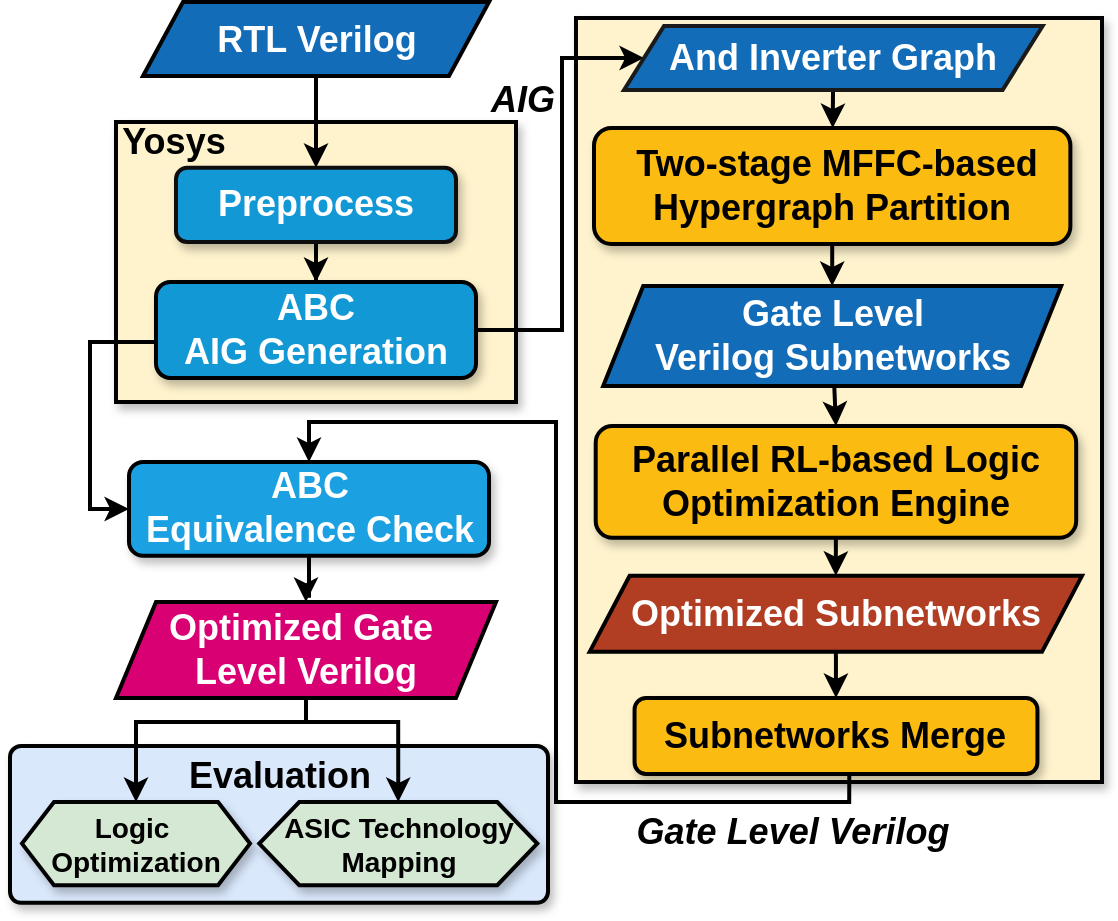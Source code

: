 <mxfile version="25.0.3">
  <diagram name="第 1 页" id="HAvIKgZ25yOHQbioZGKh">
    <mxGraphModel dx="4118" dy="1798" grid="1" gridSize="10" guides="1" tooltips="1" connect="1" arrows="1" fold="1" page="1" pageScale="1" pageWidth="580" pageHeight="480" math="0" shadow="0">
      <root>
        <mxCell id="0" />
        <mxCell id="1" parent="0" />
        <mxCell id="K8o_knn98EIP3ksldaXX-1" value="" style="rounded=1;whiteSpace=wrap;html=1;fillColor=#dae8fc;strokeColor=#000000;strokeWidth=2;shadow=1;arcSize=7;" parent="1" vertex="1">
          <mxGeometry x="-1726" y="-86" width="269" height="78.42" as="geometry" />
        </mxCell>
        <mxCell id="H0RHcH_2FTHYZ-mKpaNJ-111" value="" style="rounded=0;whiteSpace=wrap;html=1;fillColor=#fef3cd;strokeColor=#000000;strokeWidth=2;shadow=1;arcSize=7;textShadow=1;" parent="1" vertex="1">
          <mxGeometry x="-1443" y="-450" width="263" height="382" as="geometry" />
        </mxCell>
        <mxCell id="fzru5klA7RKhJBc94vuA-6" value="&lt;font style=&quot;font-size: 14px;&quot; face=&quot;Helvetica&quot;&gt;&lt;b style=&quot;&quot;&gt;ASIC Technology Mapping&lt;/b&gt;&lt;/font&gt;" style="shape=hexagon;perimeter=hexagonPerimeter2;whiteSpace=wrap;html=1;fixedSize=1;strokeColor=#000000;fillColor=#d5e8d4;strokeWidth=2;shadow=1;" parent="1" vertex="1">
          <mxGeometry x="-1601.37" y="-58" width="139" height="41.6" as="geometry" />
        </mxCell>
        <mxCell id="-el-lTCZ7dYY3-WtjOfP-2" value="" style="rounded=0;whiteSpace=wrap;html=1;fillColor=#fef3cd;strokeColor=#000000;strokeWidth=2;shadow=1;arcSize=7;" parent="1" vertex="1">
          <mxGeometry x="-1673" y="-398" width="200" height="140" as="geometry" />
        </mxCell>
        <mxCell id="-el-lTCZ7dYY3-WtjOfP-6" value="" style="endArrow=classic;html=1;rounded=0;strokeWidth=2;entryX=0;entryY=0.5;entryDx=0;entryDy=0;edgeStyle=orthogonalEdgeStyle;exitX=1;exitY=0.5;exitDx=0;exitDy=0;" parent="1" source="H0RHcH_2FTHYZ-mKpaNJ-228" target="H0RHcH_2FTHYZ-mKpaNJ-187" edge="1">
          <mxGeometry width="50" height="50" relative="1" as="geometry">
            <mxPoint x="-1556" y="-212" as="sourcePoint" />
            <mxPoint x="-1105.21" y="-416.53" as="targetPoint" />
            <Array as="points">
              <mxPoint x="-1450" y="-294" />
              <mxPoint x="-1450" y="-430" />
            </Array>
          </mxGeometry>
        </mxCell>
        <mxCell id="-el-lTCZ7dYY3-WtjOfP-274" value="" style="endArrow=classic;html=1;rounded=0;strokeWidth=2;edgeStyle=orthogonalEdgeStyle;exitX=0.533;exitY=1.005;exitDx=0;exitDy=0;exitPerimeter=0;entryX=0.5;entryY=0;entryDx=0;entryDy=0;" parent="1" source="H0RHcH_2FTHYZ-mKpaNJ-75" target="H0RHcH_2FTHYZ-mKpaNJ-248" edge="1">
          <mxGeometry width="50" height="50" relative="1" as="geometry">
            <mxPoint x="-1178.059" y="195.245" as="sourcePoint" />
            <mxPoint x="-1573" y="-90" as="targetPoint" />
            <Array as="points">
              <mxPoint x="-1306" y="-58" />
              <mxPoint x="-1453" y="-58" />
              <mxPoint x="-1453" y="-248" />
              <mxPoint x="-1577" y="-248" />
            </Array>
          </mxGeometry>
        </mxCell>
        <mxCell id="-el-lTCZ7dYY3-WtjOfP-275" value="&lt;b style=&quot;&quot;&gt;&lt;font style=&quot;font-size: 18px;&quot;&gt;&lt;i style=&quot;&quot;&gt;AIG&amp;nbsp;&lt;/i&gt;&lt;/font&gt;&lt;/b&gt;" style="text;html=1;align=center;verticalAlign=middle;whiteSpace=wrap;rounded=0;" parent="1" vertex="1">
          <mxGeometry x="-1503.52" y="-414.0" width="74.12" height="10.15" as="geometry" />
        </mxCell>
        <mxCell id="H0RHcH_2FTHYZ-mKpaNJ-296" style="edgeStyle=orthogonalEdgeStyle;rounded=0;orthogonalLoop=1;jettySize=auto;html=1;entryX=0.5;entryY=0;entryDx=0;entryDy=0;strokeWidth=2;" parent="1" source="SU_nRj_41NOhbr6IneJR-1" target="H0RHcH_2FTHYZ-mKpaNJ-295" edge="1">
          <mxGeometry relative="1" as="geometry" />
        </mxCell>
        <mxCell id="SU_nRj_41NOhbr6IneJR-1" value="&lt;b style=&quot;&quot;&gt;&lt;font color=&quot;#ffffff&quot; style=&quot;font-size: 18px;&quot;&gt;RTL Verilog&lt;/font&gt;&lt;/b&gt;" style="shape=parallelogram;perimeter=parallelogramPerimeter;whiteSpace=wrap;html=1;fixedSize=1;fillColor=#136cb7;strokeColor=#000000;strokeWidth=2;" parent="1" vertex="1">
          <mxGeometry x="-1659.5" y="-458" width="173" height="37" as="geometry" />
        </mxCell>
        <mxCell id="SU_nRj_41NOhbr6IneJR-2" value="&lt;font style=&quot;font-size: 18px;&quot;&gt;&lt;b style=&quot;&quot;&gt;Yosys&lt;/b&gt;&lt;/font&gt;" style="text;html=1;align=center;verticalAlign=middle;whiteSpace=wrap;rounded=0;" parent="1" vertex="1">
          <mxGeometry x="-1674" y="-403" width="60" height="30" as="geometry" />
        </mxCell>
        <mxCell id="H0RHcH_2FTHYZ-mKpaNJ-75" value="&lt;b style=&quot;&quot;&gt;&lt;font style=&quot;font-size: 18px;&quot;&gt;Subnetworks Merge&lt;/font&gt;&lt;/b&gt;" style="rounded=1;whiteSpace=wrap;html=1;fillColor=#fcbb11;strokeColor=#000000;strokeWidth=2;shadow=1;container=0;" parent="1" vertex="1">
          <mxGeometry x="-1413.72" y="-110" width="201.44" height="38" as="geometry" />
        </mxCell>
        <mxCell id="MAslqFbUonPrWmBKUDa1-5" style="rounded=0;orthogonalLoop=1;jettySize=auto;html=1;entryX=0.5;entryY=0;entryDx=0;entryDy=0;strokeWidth=2;" parent="1" source="H0RHcH_2FTHYZ-mKpaNJ-73" target="H0RHcH_2FTHYZ-mKpaNJ-189" edge="1">
          <mxGeometry relative="1" as="geometry" />
        </mxCell>
        <mxCell id="H0RHcH_2FTHYZ-mKpaNJ-73" value="&lt;b style=&quot;&quot;&gt;&lt;font color=&quot;#000000&quot; style=&quot;font-size: 18px;&quot;&gt;&amp;nbsp;Two-stage MFFC-based Hypergraph Partition&lt;/font&gt;&lt;/b&gt;" style="rounded=1;whiteSpace=wrap;html=1;fillColor=#fcbb11;strokeColor=#000000;strokeWidth=2;shadow=1;container=0;fontColor=#ffffff;" parent="1" vertex="1">
          <mxGeometry x="-1434" y="-395" width="238.19" height="58" as="geometry" />
        </mxCell>
        <mxCell id="MAslqFbUonPrWmBKUDa1-4" style="rounded=0;orthogonalLoop=1;jettySize=auto;html=1;strokeWidth=2;" parent="1" source="H0RHcH_2FTHYZ-mKpaNJ-187" target="H0RHcH_2FTHYZ-mKpaNJ-73" edge="1">
          <mxGeometry relative="1" as="geometry" />
        </mxCell>
        <mxCell id="H0RHcH_2FTHYZ-mKpaNJ-187" value="&lt;b style=&quot;&quot;&gt;&lt;font style=&quot;font-size: 18px;&quot; color=&quot;#ffffff&quot;&gt;And Inverter Graph&lt;/font&gt;&lt;/b&gt;" style="shape=parallelogram;perimeter=parallelogramPerimeter;whiteSpace=wrap;html=1;fixedSize=1;fillColor=#136cb7;strokeColor=#1A1A1A;strokeWidth=2;" parent="1" vertex="1">
          <mxGeometry x="-1419" y="-446" width="209.31" height="32" as="geometry" />
        </mxCell>
        <mxCell id="MAslqFbUonPrWmBKUDa1-6" style="rounded=0;orthogonalLoop=1;jettySize=auto;html=1;entryX=0.5;entryY=0;entryDx=0;entryDy=0;strokeWidth=2;" parent="1" source="H0RHcH_2FTHYZ-mKpaNJ-189" target="MAslqFbUonPrWmBKUDa1-2" edge="1">
          <mxGeometry relative="1" as="geometry" />
        </mxCell>
        <mxCell id="H0RHcH_2FTHYZ-mKpaNJ-189" value="&lt;div&gt;&lt;font style=&quot;font-size: 18px;&quot;&gt;&lt;b&gt;&lt;font style=&quot;&quot;&gt;Gate Level Verilog&lt;/font&gt;&lt;/b&gt;&lt;b style=&quot;background-color: initial;&quot;&gt;&lt;font style=&quot;&quot;&gt;&amp;nbsp;Subnetworks&lt;/font&gt;&lt;/b&gt;&lt;/font&gt;&lt;/div&gt;" style="shape=parallelogram;perimeter=parallelogramPerimeter;whiteSpace=wrap;html=1;fixedSize=1;fillColor=#136cb7;strokeColor=#000000;strokeWidth=2;fontColor=#ffffff;" parent="1" vertex="1">
          <mxGeometry x="-1429.4" y="-316" width="229" height="50" as="geometry" />
        </mxCell>
        <mxCell id="MAslqFbUonPrWmBKUDa1-8" style="rounded=0;orthogonalLoop=1;jettySize=auto;html=1;entryX=0.5;entryY=0;entryDx=0;entryDy=0;strokeWidth=2;" parent="1" source="H0RHcH_2FTHYZ-mKpaNJ-190" target="H0RHcH_2FTHYZ-mKpaNJ-75" edge="1">
          <mxGeometry relative="1" as="geometry" />
        </mxCell>
        <mxCell id="H0RHcH_2FTHYZ-mKpaNJ-190" value="&lt;div&gt;&lt;b style=&quot;&quot;&gt;&lt;font style=&quot;font-size: 18px;&quot; color=&quot;#ffffff&quot;&gt;Optimized Subnetworks&lt;/font&gt;&lt;/b&gt;&lt;br&gt;&lt;/div&gt;" style="shape=parallelogram;perimeter=parallelogramPerimeter;whiteSpace=wrap;html=1;fixedSize=1;fillColor=#b13e23;strokeColor=#000000;strokeWidth=2;" parent="1" vertex="1">
          <mxGeometry x="-1436.18" y="-171.09" width="246.18" height="38" as="geometry" />
        </mxCell>
        <mxCell id="MAslqFbUonPrWmBKUDa1-9" style="edgeStyle=orthogonalEdgeStyle;rounded=0;orthogonalLoop=1;jettySize=auto;html=1;entryX=0;entryY=0.5;entryDx=0;entryDy=0;strokeWidth=2;" parent="1" source="H0RHcH_2FTHYZ-mKpaNJ-228" target="H0RHcH_2FTHYZ-mKpaNJ-248" edge="1">
          <mxGeometry relative="1" as="geometry">
            <Array as="points">
              <mxPoint x="-1686" y="-288" />
              <mxPoint x="-1686" y="-204" />
            </Array>
          </mxGeometry>
        </mxCell>
        <mxCell id="H0RHcH_2FTHYZ-mKpaNJ-228" value="&lt;div&gt;&lt;font color=&quot;#ffffff&quot; style=&quot;font-size: 18px;&quot;&gt;&lt;b style=&quot;&quot;&gt;ABC&lt;/b&gt;&lt;/font&gt;&lt;/div&gt;&lt;font color=&quot;#ffffff&quot; style=&quot;font-size: 18px;&quot;&gt;&lt;b style=&quot;&quot;&gt;AIG Generation&lt;/b&gt;&lt;/font&gt;" style="rounded=1;whiteSpace=wrap;html=1;fillColor=#1398D6;strokeColor=#000000;strokeWidth=2;shadow=1;" parent="1" vertex="1">
          <mxGeometry x="-1653" y="-318" width="160" height="48" as="geometry" />
        </mxCell>
        <mxCell id="H0RHcH_2FTHYZ-mKpaNJ-237" value="&lt;b style=&quot;&quot;&gt;&lt;font style=&quot;font-size: 18px;&quot;&gt;&lt;i style=&quot;&quot;&gt;Gate Level Verilog&amp;nbsp;&lt;/i&gt;&lt;/font&gt;&lt;/b&gt;" style="text;html=1;align=center;verticalAlign=middle;whiteSpace=wrap;rounded=0;" parent="1" vertex="1">
          <mxGeometry x="-1435.37" y="-48.07" width="205.88" height="10.15" as="geometry" />
        </mxCell>
        <mxCell id="H0RHcH_2FTHYZ-mKpaNJ-253" style="edgeStyle=orthogonalEdgeStyle;rounded=0;orthogonalLoop=1;jettySize=auto;html=1;entryX=0.5;entryY=0;entryDx=0;entryDy=0;strokeWidth=2;" parent="1" source="H0RHcH_2FTHYZ-mKpaNJ-248" target="H0RHcH_2FTHYZ-mKpaNJ-252" edge="1">
          <mxGeometry relative="1" as="geometry" />
        </mxCell>
        <mxCell id="H0RHcH_2FTHYZ-mKpaNJ-248" value="&lt;font style=&quot;font-size: 18px;&quot;&gt;&lt;b style=&quot;&quot;&gt;ABC&lt;/b&gt;&lt;/font&gt;&lt;div&gt;&lt;b style=&quot;&quot;&gt;&lt;font style=&quot;font-size: 18px;&quot;&gt;Equivalence Check&lt;/font&gt;&lt;/b&gt;&lt;/div&gt;" style="rounded=1;whiteSpace=wrap;html=1;fillColor=#1ba1e2;strokeColor=#000000;strokeWidth=2;shadow=1;fontColor=#ffffff;" parent="1" vertex="1">
          <mxGeometry x="-1666.5" y="-228" width="180" height="46.91" as="geometry" />
        </mxCell>
        <mxCell id="H0RHcH_2FTHYZ-mKpaNJ-256" style="edgeStyle=orthogonalEdgeStyle;rounded=0;orthogonalLoop=1;jettySize=auto;html=1;entryX=0.5;entryY=0;entryDx=0;entryDy=0;strokeWidth=2;" parent="1" target="H0RHcH_2FTHYZ-mKpaNJ-255" edge="1">
          <mxGeometry relative="1" as="geometry">
            <mxPoint x="-1578" y="-110" as="sourcePoint" />
            <Array as="points">
              <mxPoint x="-1578" y="-98" />
              <mxPoint x="-1663" y="-98" />
            </Array>
          </mxGeometry>
        </mxCell>
        <mxCell id="H0RHcH_2FTHYZ-mKpaNJ-257" style="edgeStyle=orthogonalEdgeStyle;rounded=0;orthogonalLoop=1;jettySize=auto;html=1;entryX=0.5;entryY=0;entryDx=0;entryDy=0;strokeWidth=2;" parent="1" target="fzru5klA7RKhJBc94vuA-6" edge="1">
          <mxGeometry relative="1" as="geometry">
            <mxPoint x="-1573" y="-98" as="sourcePoint" />
            <Array as="points">
              <mxPoint x="-1583" y="-98" />
              <mxPoint x="-1532" y="-98" />
            </Array>
          </mxGeometry>
        </mxCell>
        <mxCell id="H0RHcH_2FTHYZ-mKpaNJ-252" value="&lt;b style=&quot;&quot;&gt;&lt;font style=&quot;font-size: 18px;&quot;&gt;Optimized Gate&amp;nbsp;&lt;/font&gt;&lt;/b&gt;&lt;div&gt;&lt;b style=&quot;&quot;&gt;&lt;font style=&quot;font-size: 18px;&quot;&gt;Level Verilog&lt;/font&gt;&lt;/b&gt;&lt;/div&gt;" style="shape=parallelogram;perimeter=parallelogramPerimeter;whiteSpace=wrap;html=1;fixedSize=1;fillColor=#d80073;strokeColor=#000000;strokeWidth=2;fontColor=#ffffff;" parent="1" vertex="1">
          <mxGeometry x="-1673" y="-158" width="190" height="48" as="geometry" />
        </mxCell>
        <mxCell id="H0RHcH_2FTHYZ-mKpaNJ-255" value="&lt;b style=&quot;&quot;&gt;&lt;font style=&quot;font-size: 14px;&quot;&gt;Logic&amp;nbsp;&lt;/font&gt;&lt;/b&gt;&lt;div&gt;&lt;b style=&quot;&quot;&gt;&lt;font style=&quot;font-size: 14px;&quot;&gt;Optimization&lt;/font&gt;&lt;/b&gt;&lt;/div&gt;" style="shape=hexagon;perimeter=hexagonPerimeter2;whiteSpace=wrap;html=1;fixedSize=1;strokeColor=#000000;fillColor=#d5e8d4;strokeWidth=2;shadow=1;size=16;" parent="1" vertex="1">
          <mxGeometry x="-1720" y="-58" width="114" height="41.6" as="geometry" />
        </mxCell>
        <mxCell id="H0RHcH_2FTHYZ-mKpaNJ-298" style="edgeStyle=orthogonalEdgeStyle;rounded=0;orthogonalLoop=1;jettySize=auto;html=1;entryX=0.5;entryY=0;entryDx=0;entryDy=0;strokeWidth=2;" parent="1" source="H0RHcH_2FTHYZ-mKpaNJ-295" target="H0RHcH_2FTHYZ-mKpaNJ-228" edge="1">
          <mxGeometry relative="1" as="geometry" />
        </mxCell>
        <mxCell id="H0RHcH_2FTHYZ-mKpaNJ-295" value="&lt;font color=&quot;#ffffff&quot; style=&quot;font-size: 18px;&quot;&gt;&lt;b style=&quot;&quot;&gt;Preprocess&lt;/b&gt;&lt;/font&gt;" style="rounded=1;whiteSpace=wrap;html=1;fillColor=#1398d6;strokeColor=#0d0d0d;strokeWidth=2;shadow=1;" parent="1" vertex="1">
          <mxGeometry x="-1643" y="-375.08" width="140" height="37.08" as="geometry" />
        </mxCell>
        <mxCell id="MAslqFbUonPrWmBKUDa1-7" style="rounded=0;orthogonalLoop=1;jettySize=auto;html=1;entryX=0.5;entryY=0;entryDx=0;entryDy=0;strokeWidth=2;" parent="1" source="MAslqFbUonPrWmBKUDa1-2" target="H0RHcH_2FTHYZ-mKpaNJ-190" edge="1">
          <mxGeometry relative="1" as="geometry" />
        </mxCell>
        <mxCell id="MAslqFbUonPrWmBKUDa1-2" value="&lt;b style=&quot;&quot;&gt;&lt;font style=&quot;font-size: 18px;&quot; color=&quot;#000000&quot;&gt;Parallel RL-based Logic Optimization Engine&lt;/font&gt;&lt;/b&gt;" style="rounded=1;whiteSpace=wrap;html=1;fillColor=#fcbb11;fontColor=#ffffff;strokeColor=#000000;strokeWidth=2;shadow=1;container=0;" parent="1" vertex="1">
          <mxGeometry x="-1433.14" y="-246" width="240.23" height="55.91" as="geometry" />
        </mxCell>
        <mxCell id="K8o_knn98EIP3ksldaXX-2" value="&lt;font style=&quot;font-size: 18px;&quot;&gt;&lt;b style=&quot;&quot;&gt;Evaluation&lt;/b&gt;&lt;/font&gt;" style="text;html=1;align=center;verticalAlign=middle;whiteSpace=wrap;rounded=0;" parent="1" vertex="1">
          <mxGeometry x="-1646.5" y="-86.0" width="110" height="30" as="geometry" />
        </mxCell>
      </root>
    </mxGraphModel>
  </diagram>
</mxfile>

